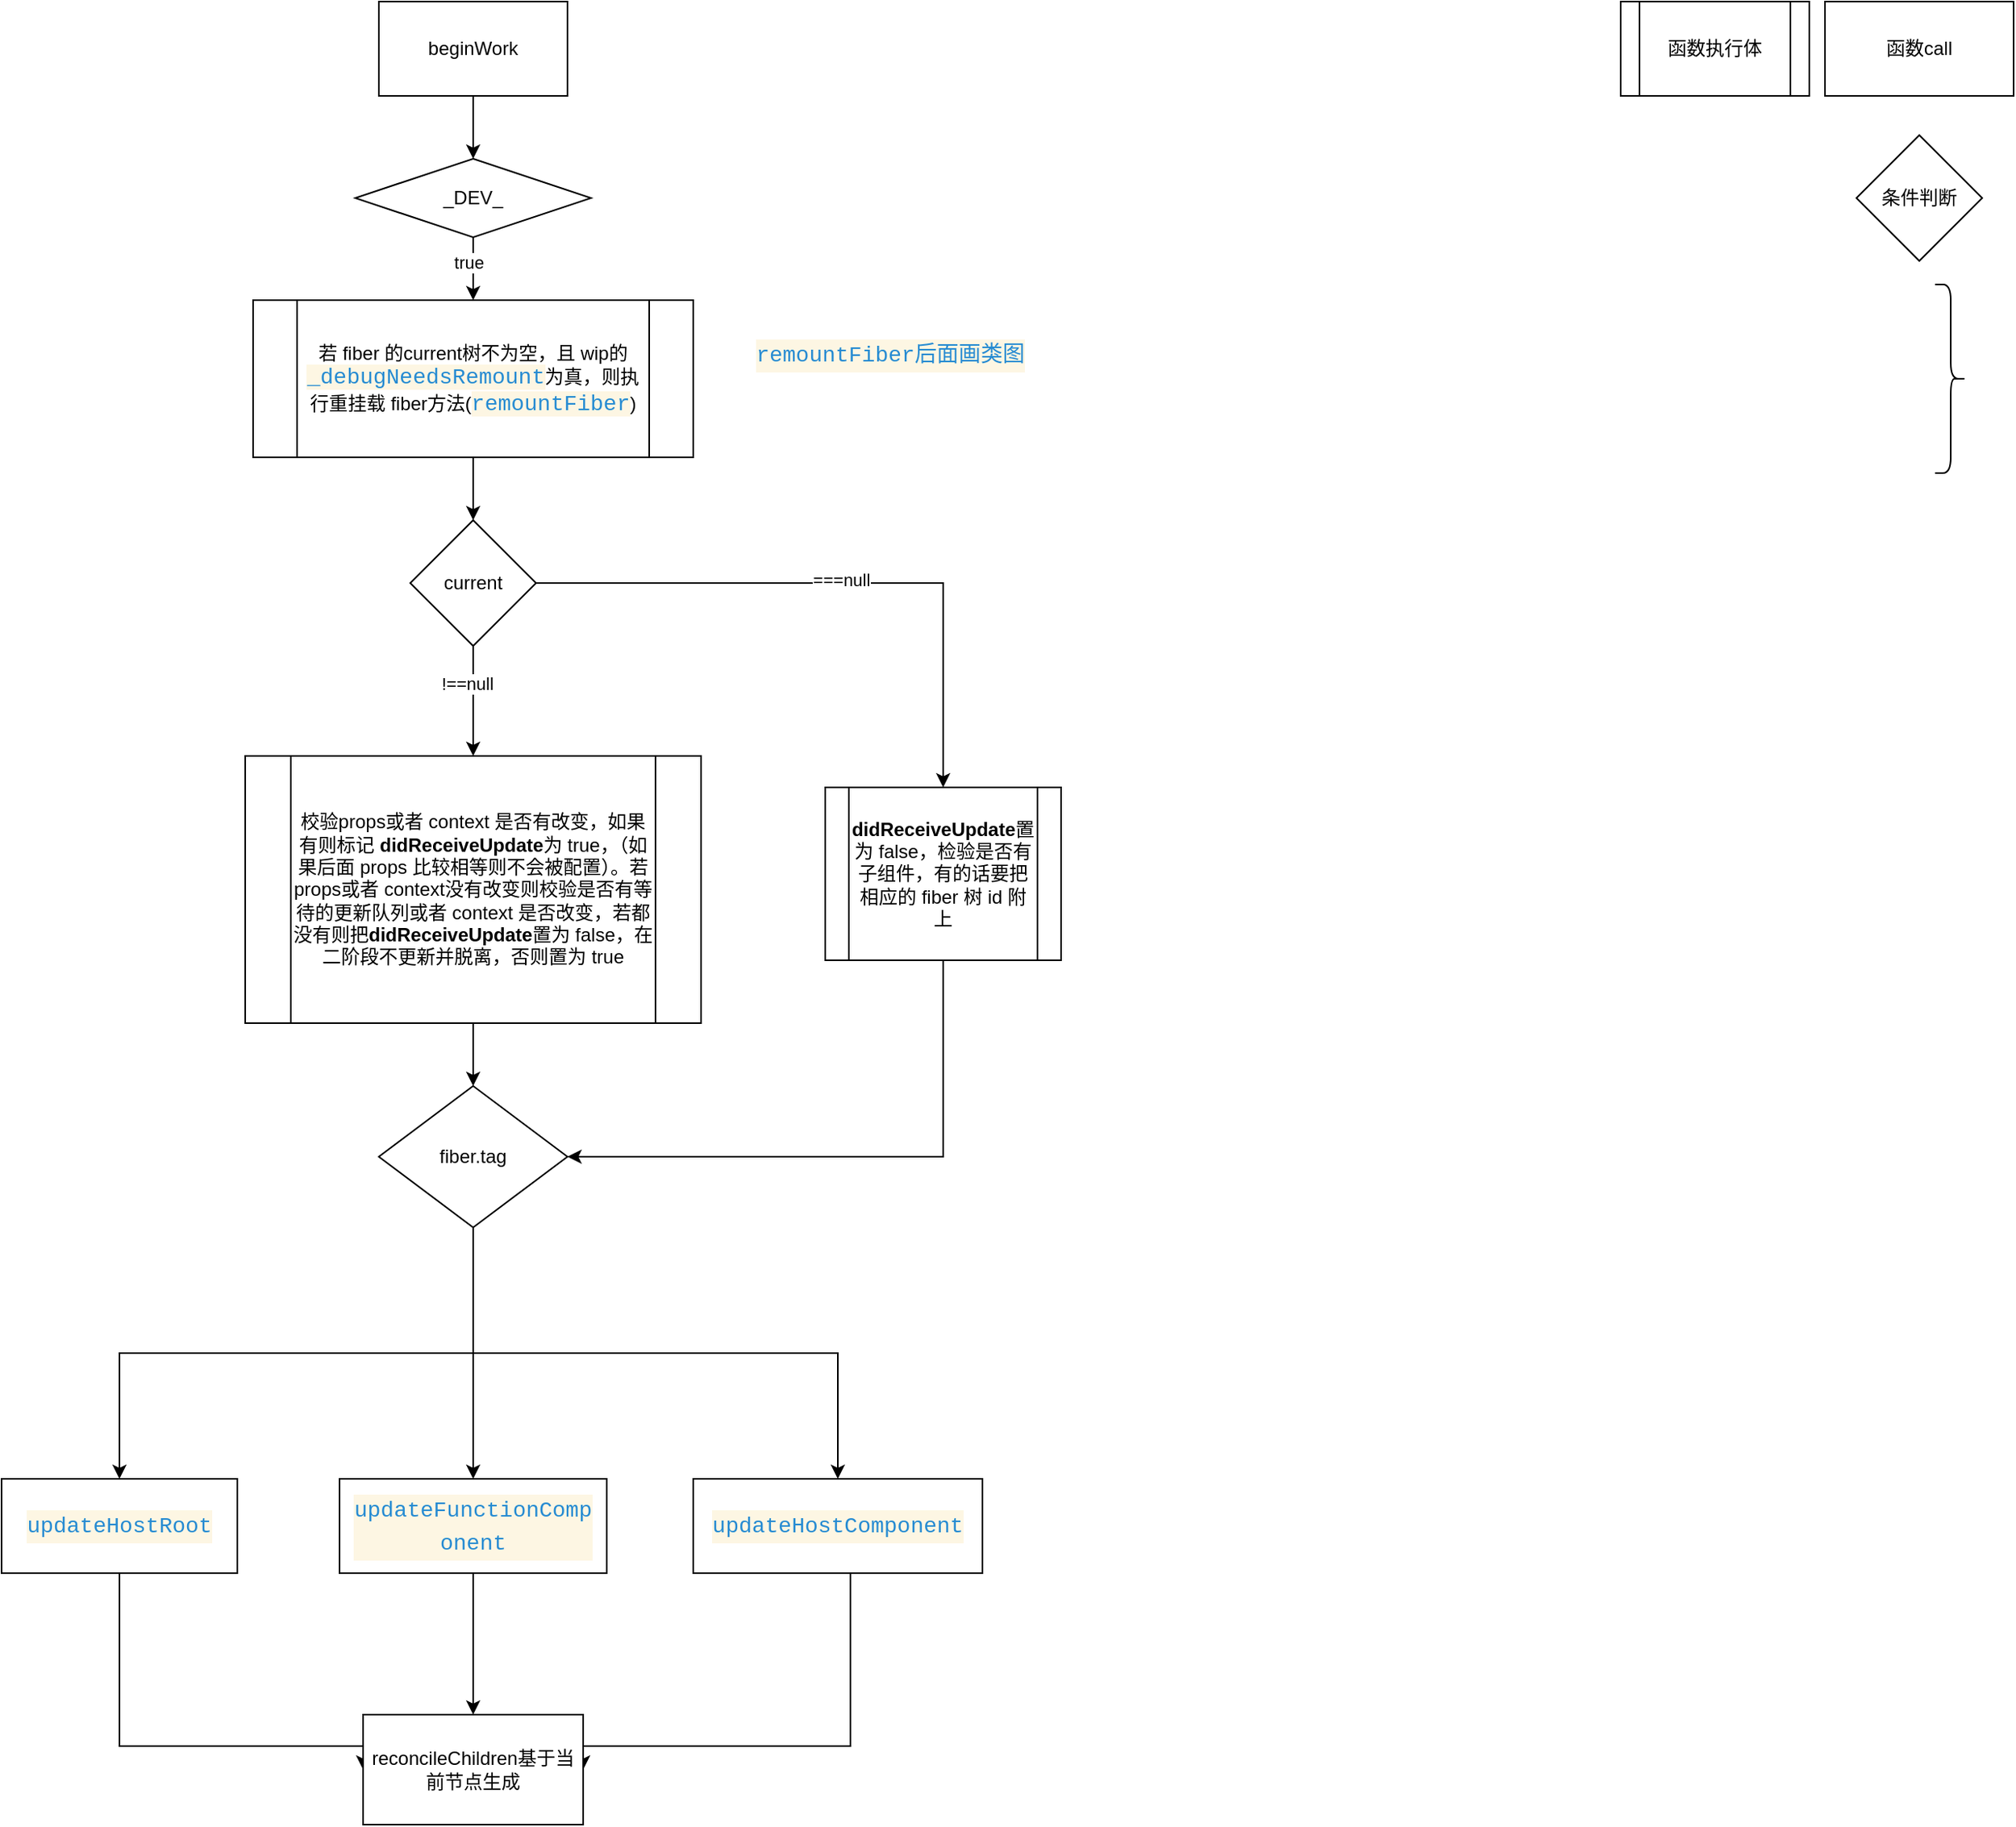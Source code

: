<mxfile version="20.3.6" type="github">
  <diagram id="ZT6tx1BSaleB7-IJO2AJ" name="第 1 页">
    <mxGraphModel dx="1773" dy="581" grid="1" gridSize="10" guides="1" tooltips="1" connect="1" arrows="1" fold="1" page="1" pageScale="1" pageWidth="827" pageHeight="1169" math="0" shadow="0">
      <root>
        <mxCell id="0" />
        <mxCell id="1" parent="0" />
        <mxCell id="jiqBRiLihayTibAe6Loc-5" value="" style="edgeStyle=orthogonalEdgeStyle;rounded=0;orthogonalLoop=1;jettySize=auto;html=1;" edge="1" parent="1" source="jiqBRiLihayTibAe6Loc-1" target="jiqBRiLihayTibAe6Loc-2">
          <mxGeometry relative="1" as="geometry" />
        </mxCell>
        <mxCell id="jiqBRiLihayTibAe6Loc-1" value="beginWork" style="rounded=0;whiteSpace=wrap;html=1;" vertex="1" parent="1">
          <mxGeometry x="130" y="20" width="120" height="60" as="geometry" />
        </mxCell>
        <mxCell id="jiqBRiLihayTibAe6Loc-4" value="" style="edgeStyle=orthogonalEdgeStyle;rounded=0;orthogonalLoop=1;jettySize=auto;html=1;entryX=0.5;entryY=0;entryDx=0;entryDy=0;" edge="1" parent="1" source="jiqBRiLihayTibAe6Loc-2" target="jiqBRiLihayTibAe6Loc-14">
          <mxGeometry relative="1" as="geometry">
            <mxPoint x="190" y="245" as="targetPoint" />
            <Array as="points" />
          </mxGeometry>
        </mxCell>
        <mxCell id="jiqBRiLihayTibAe6Loc-6" value="true" style="edgeLabel;html=1;align=center;verticalAlign=middle;resizable=0;points=[];" vertex="1" connectable="0" parent="jiqBRiLihayTibAe6Loc-4">
          <mxGeometry x="-0.227" y="-3" relative="1" as="geometry">
            <mxPoint as="offset" />
          </mxGeometry>
        </mxCell>
        <mxCell id="jiqBRiLihayTibAe6Loc-2" value="_DEV_" style="rhombus;whiteSpace=wrap;html=1;" vertex="1" parent="1">
          <mxGeometry x="115" y="120" width="150" height="50" as="geometry" />
        </mxCell>
        <mxCell id="jiqBRiLihayTibAe6Loc-7" value="函数call" style="rounded=0;whiteSpace=wrap;html=1;" vertex="1" parent="1">
          <mxGeometry x="1050" y="20" width="120" height="60" as="geometry" />
        </mxCell>
        <mxCell id="jiqBRiLihayTibAe6Loc-8" value="条件判断" style="rhombus;whiteSpace=wrap;html=1;" vertex="1" parent="1">
          <mxGeometry x="1070" y="105" width="80" height="80" as="geometry" />
        </mxCell>
        <mxCell id="jiqBRiLihayTibAe6Loc-10" value="" style="shape=curlyBracket;whiteSpace=wrap;html=1;rounded=1;flipH=1;" vertex="1" parent="1">
          <mxGeometry x="1120" y="200" width="20" height="120" as="geometry" />
        </mxCell>
        <mxCell id="jiqBRiLihayTibAe6Loc-13" value="函数执行体" style="shape=process;whiteSpace=wrap;html=1;backgroundOutline=1;" vertex="1" parent="1">
          <mxGeometry x="920" y="20" width="120" height="60" as="geometry" />
        </mxCell>
        <mxCell id="jiqBRiLihayTibAe6Loc-18" value="" style="edgeStyle=orthogonalEdgeStyle;rounded=0;orthogonalLoop=1;jettySize=auto;html=1;" edge="1" parent="1" source="jiqBRiLihayTibAe6Loc-14" target="jiqBRiLihayTibAe6Loc-17">
          <mxGeometry relative="1" as="geometry" />
        </mxCell>
        <mxCell id="jiqBRiLihayTibAe6Loc-14" value="若 fiber 的current树不为空，且 wip的&lt;span style=&quot;color: rgb(38, 139, 210); background-color: rgb(253, 246, 227); font-family: Menlo, Monaco, &amp;quot;Courier New&amp;quot;, monospace; font-size: 14px;&quot;&gt;_debugNeedsRemount&lt;/span&gt;为真，则执行重挂载 fiber方法(&lt;span style=&quot;color: rgb(38, 139, 210); background-color: rgb(253, 246, 227); font-family: Menlo, Monaco, &amp;quot;Courier New&amp;quot;, monospace; font-size: 14px;&quot;&gt;remountFiber&lt;/span&gt;&lt;span style=&quot;background-color: initial;&quot;&gt;)&lt;/span&gt;" style="shape=process;whiteSpace=wrap;html=1;backgroundOutline=1;" vertex="1" parent="1">
          <mxGeometry x="50" y="210" width="280" height="100" as="geometry" />
        </mxCell>
        <mxCell id="jiqBRiLihayTibAe6Loc-16" value="&lt;div style=&quot;color: rgb(101, 123, 131); background-color: rgb(253, 246, 227); font-family: Menlo, Monaco, &amp;quot;Courier New&amp;quot;, monospace; font-size: 14px; line-height: 21px;&quot;&gt;&lt;span style=&quot;color: #268bd2;&quot;&gt;remountFiber后面画类图&lt;/span&gt;&lt;/div&gt;" style="text;html=1;align=center;verticalAlign=middle;resizable=0;points=[];autosize=1;strokeColor=none;fillColor=none;" vertex="1" parent="1">
          <mxGeometry x="360" y="230" width="190" height="30" as="geometry" />
        </mxCell>
        <mxCell id="jiqBRiLihayTibAe6Loc-20" value="" style="edgeStyle=orthogonalEdgeStyle;rounded=0;orthogonalLoop=1;jettySize=auto;html=1;" edge="1" parent="1" source="jiqBRiLihayTibAe6Loc-17" target="jiqBRiLihayTibAe6Loc-19">
          <mxGeometry relative="1" as="geometry" />
        </mxCell>
        <mxCell id="jiqBRiLihayTibAe6Loc-21" value="!==null" style="edgeLabel;html=1;align=center;verticalAlign=middle;resizable=0;points=[];" vertex="1" connectable="0" parent="jiqBRiLihayTibAe6Loc-20">
          <mxGeometry x="-0.333" y="-4" relative="1" as="geometry">
            <mxPoint as="offset" />
          </mxGeometry>
        </mxCell>
        <mxCell id="jiqBRiLihayTibAe6Loc-22" style="edgeStyle=orthogonalEdgeStyle;rounded=0;orthogonalLoop=1;jettySize=auto;html=1;exitX=1;exitY=0.5;exitDx=0;exitDy=0;" edge="1" parent="1" source="jiqBRiLihayTibAe6Loc-17" target="jiqBRiLihayTibAe6Loc-23">
          <mxGeometry relative="1" as="geometry">
            <mxPoint x="460" y="480" as="targetPoint" />
          </mxGeometry>
        </mxCell>
        <mxCell id="jiqBRiLihayTibAe6Loc-24" value="===null" style="edgeLabel;html=1;align=center;verticalAlign=middle;resizable=0;points=[];" vertex="1" connectable="0" parent="jiqBRiLihayTibAe6Loc-22">
          <mxGeometry x="-0.005" y="2" relative="1" as="geometry">
            <mxPoint as="offset" />
          </mxGeometry>
        </mxCell>
        <mxCell id="jiqBRiLihayTibAe6Loc-17" value="current" style="rhombus;whiteSpace=wrap;html=1;" vertex="1" parent="1">
          <mxGeometry x="150" y="350" width="80" height="80" as="geometry" />
        </mxCell>
        <mxCell id="jiqBRiLihayTibAe6Loc-26" value="" style="edgeStyle=orthogonalEdgeStyle;rounded=0;orthogonalLoop=1;jettySize=auto;html=1;" edge="1" parent="1" source="jiqBRiLihayTibAe6Loc-19" target="jiqBRiLihayTibAe6Loc-25">
          <mxGeometry relative="1" as="geometry" />
        </mxCell>
        <mxCell id="jiqBRiLihayTibAe6Loc-19" value="校验props或者 context 是否有改变，如果有则标记 &lt;b&gt;didReceiveUpdate&lt;/b&gt;为 true，（如果后面 props 比较相等则不会被配置）。若props或者 context没有改变则校验是否有等待的更新队列或者 context 是否改变，若都没有则把&lt;b&gt;didReceiveUpdate&lt;/b&gt;置为 false，在二阶段不更新并脱离，否则置为 true" style="shape=process;whiteSpace=wrap;html=1;backgroundOutline=1;align=center;" vertex="1" parent="1">
          <mxGeometry x="45" y="500" width="290" height="170" as="geometry" />
        </mxCell>
        <mxCell id="jiqBRiLihayTibAe6Loc-27" style="edgeStyle=orthogonalEdgeStyle;rounded=0;orthogonalLoop=1;jettySize=auto;html=1;exitX=0.5;exitY=1;exitDx=0;exitDy=0;entryX=1;entryY=0.5;entryDx=0;entryDy=0;" edge="1" parent="1" source="jiqBRiLihayTibAe6Loc-23" target="jiqBRiLihayTibAe6Loc-25">
          <mxGeometry relative="1" as="geometry" />
        </mxCell>
        <mxCell id="jiqBRiLihayTibAe6Loc-23" value="&lt;b&gt;didReceiveUpdate&lt;/b&gt;置为 false，检验是否有子组件，有的话要把相应的 fiber 树 id 附上" style="shape=process;whiteSpace=wrap;html=1;backgroundOutline=1;" vertex="1" parent="1">
          <mxGeometry x="414" y="520" width="150" height="110" as="geometry" />
        </mxCell>
        <mxCell id="jiqBRiLihayTibAe6Loc-29" style="edgeStyle=orthogonalEdgeStyle;rounded=0;orthogonalLoop=1;jettySize=auto;html=1;exitX=0.5;exitY=1;exitDx=0;exitDy=0;entryX=0.5;entryY=0;entryDx=0;entryDy=0;" edge="1" parent="1" source="jiqBRiLihayTibAe6Loc-25" target="jiqBRiLihayTibAe6Loc-28">
          <mxGeometry relative="1" as="geometry" />
        </mxCell>
        <mxCell id="jiqBRiLihayTibAe6Loc-31" style="edgeStyle=orthogonalEdgeStyle;rounded=0;orthogonalLoop=1;jettySize=auto;html=1;exitX=0.5;exitY=1;exitDx=0;exitDy=0;" edge="1" parent="1" source="jiqBRiLihayTibAe6Loc-25" target="jiqBRiLihayTibAe6Loc-30">
          <mxGeometry relative="1" as="geometry" />
        </mxCell>
        <mxCell id="jiqBRiLihayTibAe6Loc-33" style="edgeStyle=orthogonalEdgeStyle;rounded=0;orthogonalLoop=1;jettySize=auto;html=1;exitX=0.5;exitY=1;exitDx=0;exitDy=0;entryX=0.5;entryY=0;entryDx=0;entryDy=0;" edge="1" parent="1" source="jiqBRiLihayTibAe6Loc-25" target="jiqBRiLihayTibAe6Loc-32">
          <mxGeometry relative="1" as="geometry" />
        </mxCell>
        <mxCell id="jiqBRiLihayTibAe6Loc-25" value="fiber.tag" style="rhombus;whiteSpace=wrap;html=1;" vertex="1" parent="1">
          <mxGeometry x="130" y="710" width="120" height="90" as="geometry" />
        </mxCell>
        <mxCell id="jiqBRiLihayTibAe6Loc-41" style="edgeStyle=orthogonalEdgeStyle;rounded=0;orthogonalLoop=1;jettySize=auto;html=1;entryX=0;entryY=0.5;entryDx=0;entryDy=0;" edge="1" parent="1" source="jiqBRiLihayTibAe6Loc-28" target="jiqBRiLihayTibAe6Loc-38">
          <mxGeometry relative="1" as="geometry">
            <Array as="points">
              <mxPoint x="-35" y="1130" />
            </Array>
          </mxGeometry>
        </mxCell>
        <mxCell id="jiqBRiLihayTibAe6Loc-28" value="&lt;div style=&quot;color: rgb(101, 123, 131); background-color: rgb(253, 246, 227); font-family: Menlo, Monaco, &amp;quot;Courier New&amp;quot;, monospace; font-size: 14px; line-height: 21px;&quot;&gt;&lt;div style=&quot;line-height: 21px;&quot;&gt;&lt;span style=&quot;color: #268bd2;&quot;&gt;updateHostRoot&lt;/span&gt;&lt;/div&gt;&lt;/div&gt;" style="rounded=0;whiteSpace=wrap;html=1;" vertex="1" parent="1">
          <mxGeometry x="-110" y="960" width="150" height="60" as="geometry" />
        </mxCell>
        <mxCell id="jiqBRiLihayTibAe6Loc-39" style="edgeStyle=orthogonalEdgeStyle;rounded=0;orthogonalLoop=1;jettySize=auto;html=1;" edge="1" parent="1" source="jiqBRiLihayTibAe6Loc-30" target="jiqBRiLihayTibAe6Loc-38">
          <mxGeometry relative="1" as="geometry" />
        </mxCell>
        <mxCell id="jiqBRiLihayTibAe6Loc-30" value="&lt;div style=&quot;color: rgb(101, 123, 131); background-color: rgb(253, 246, 227); font-family: Menlo, Monaco, &amp;quot;Courier New&amp;quot;, monospace; font-size: 14px; line-height: 21px;&quot;&gt;&lt;div style=&quot;line-height: 21px;&quot;&gt;&lt;span style=&quot;color: rgb(38, 139, 210);&quot;&gt;updateFunctionComp&lt;/span&gt;&lt;/div&gt;&lt;div style=&quot;line-height: 21px;&quot;&gt;&lt;span style=&quot;color: rgb(38, 139, 210);&quot;&gt;onent&lt;/span&gt;&lt;/div&gt;&lt;/div&gt;" style="rounded=0;whiteSpace=wrap;html=1;" vertex="1" parent="1">
          <mxGeometry x="105" y="960" width="170" height="60" as="geometry" />
        </mxCell>
        <mxCell id="jiqBRiLihayTibAe6Loc-40" style="edgeStyle=orthogonalEdgeStyle;rounded=0;orthogonalLoop=1;jettySize=auto;html=1;entryX=1;entryY=0.5;entryDx=0;entryDy=0;" edge="1" parent="1" source="jiqBRiLihayTibAe6Loc-32" target="jiqBRiLihayTibAe6Loc-38">
          <mxGeometry relative="1" as="geometry">
            <Array as="points">
              <mxPoint x="430" y="1130" />
            </Array>
          </mxGeometry>
        </mxCell>
        <mxCell id="jiqBRiLihayTibAe6Loc-32" value="&lt;div style=&quot;color: rgb(101, 123, 131); background-color: rgb(253, 246, 227); font-family: Menlo, Monaco, &amp;quot;Courier New&amp;quot;, monospace; font-size: 14px; line-height: 21px;&quot;&gt;&lt;div style=&quot;line-height: 21px;&quot;&gt;&lt;span style=&quot;color: #268bd2;&quot;&gt;updateHostComponent&lt;/span&gt;&lt;/div&gt;&lt;/div&gt;" style="rounded=0;whiteSpace=wrap;html=1;" vertex="1" parent="1">
          <mxGeometry x="330" y="960" width="184" height="60" as="geometry" />
        </mxCell>
        <mxCell id="jiqBRiLihayTibAe6Loc-38" value="reconcileChildren基于当前节点生成" style="rounded=0;whiteSpace=wrap;html=1;" vertex="1" parent="1">
          <mxGeometry x="120" y="1110" width="140" height="70" as="geometry" />
        </mxCell>
      </root>
    </mxGraphModel>
  </diagram>
</mxfile>
